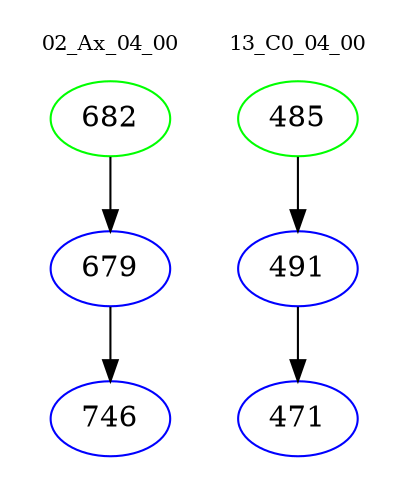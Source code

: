 digraph{
subgraph cluster_0 {
color = white
label = "02_Ax_04_00";
fontsize=10;
T0_682 [label="682", color="green"]
T0_682 -> T0_679 [color="black"]
T0_679 [label="679", color="blue"]
T0_679 -> T0_746 [color="black"]
T0_746 [label="746", color="blue"]
}
subgraph cluster_1 {
color = white
label = "13_C0_04_00";
fontsize=10;
T1_485 [label="485", color="green"]
T1_485 -> T1_491 [color="black"]
T1_491 [label="491", color="blue"]
T1_491 -> T1_471 [color="black"]
T1_471 [label="471", color="blue"]
}
}
